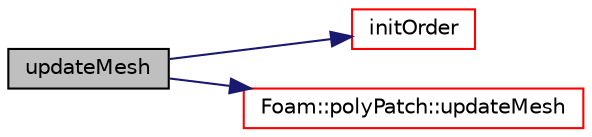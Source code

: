 digraph "updateMesh"
{
  bgcolor="transparent";
  edge [fontname="Helvetica",fontsize="10",labelfontname="Helvetica",labelfontsize="10"];
  node [fontname="Helvetica",fontsize="10",shape=record];
  rankdir="LR";
  Node1 [label="updateMesh",height=0.2,width=0.4,color="black", fillcolor="grey75", style="filled", fontcolor="black"];
  Node1 -> Node2 [color="midnightblue",fontsize="10",style="solid",fontname="Helvetica"];
  Node2 [label="initOrder",height=0.2,width=0.4,color="red",URL="$a01711.html#aa56a1502e7574a1aa6661f68491bcb3c",tooltip="Initialize ordering for primitivePatch. Does not. "];
  Node1 -> Node3 [color="midnightblue",fontsize="10",style="solid",fontname="Helvetica"];
  Node3 [label="Foam::polyPatch::updateMesh",height=0.2,width=0.4,color="red",URL="$a01939.html#a06139aa7a91eeed82560f0c3d03d1845",tooltip="Update of the patch topology. "];
}
